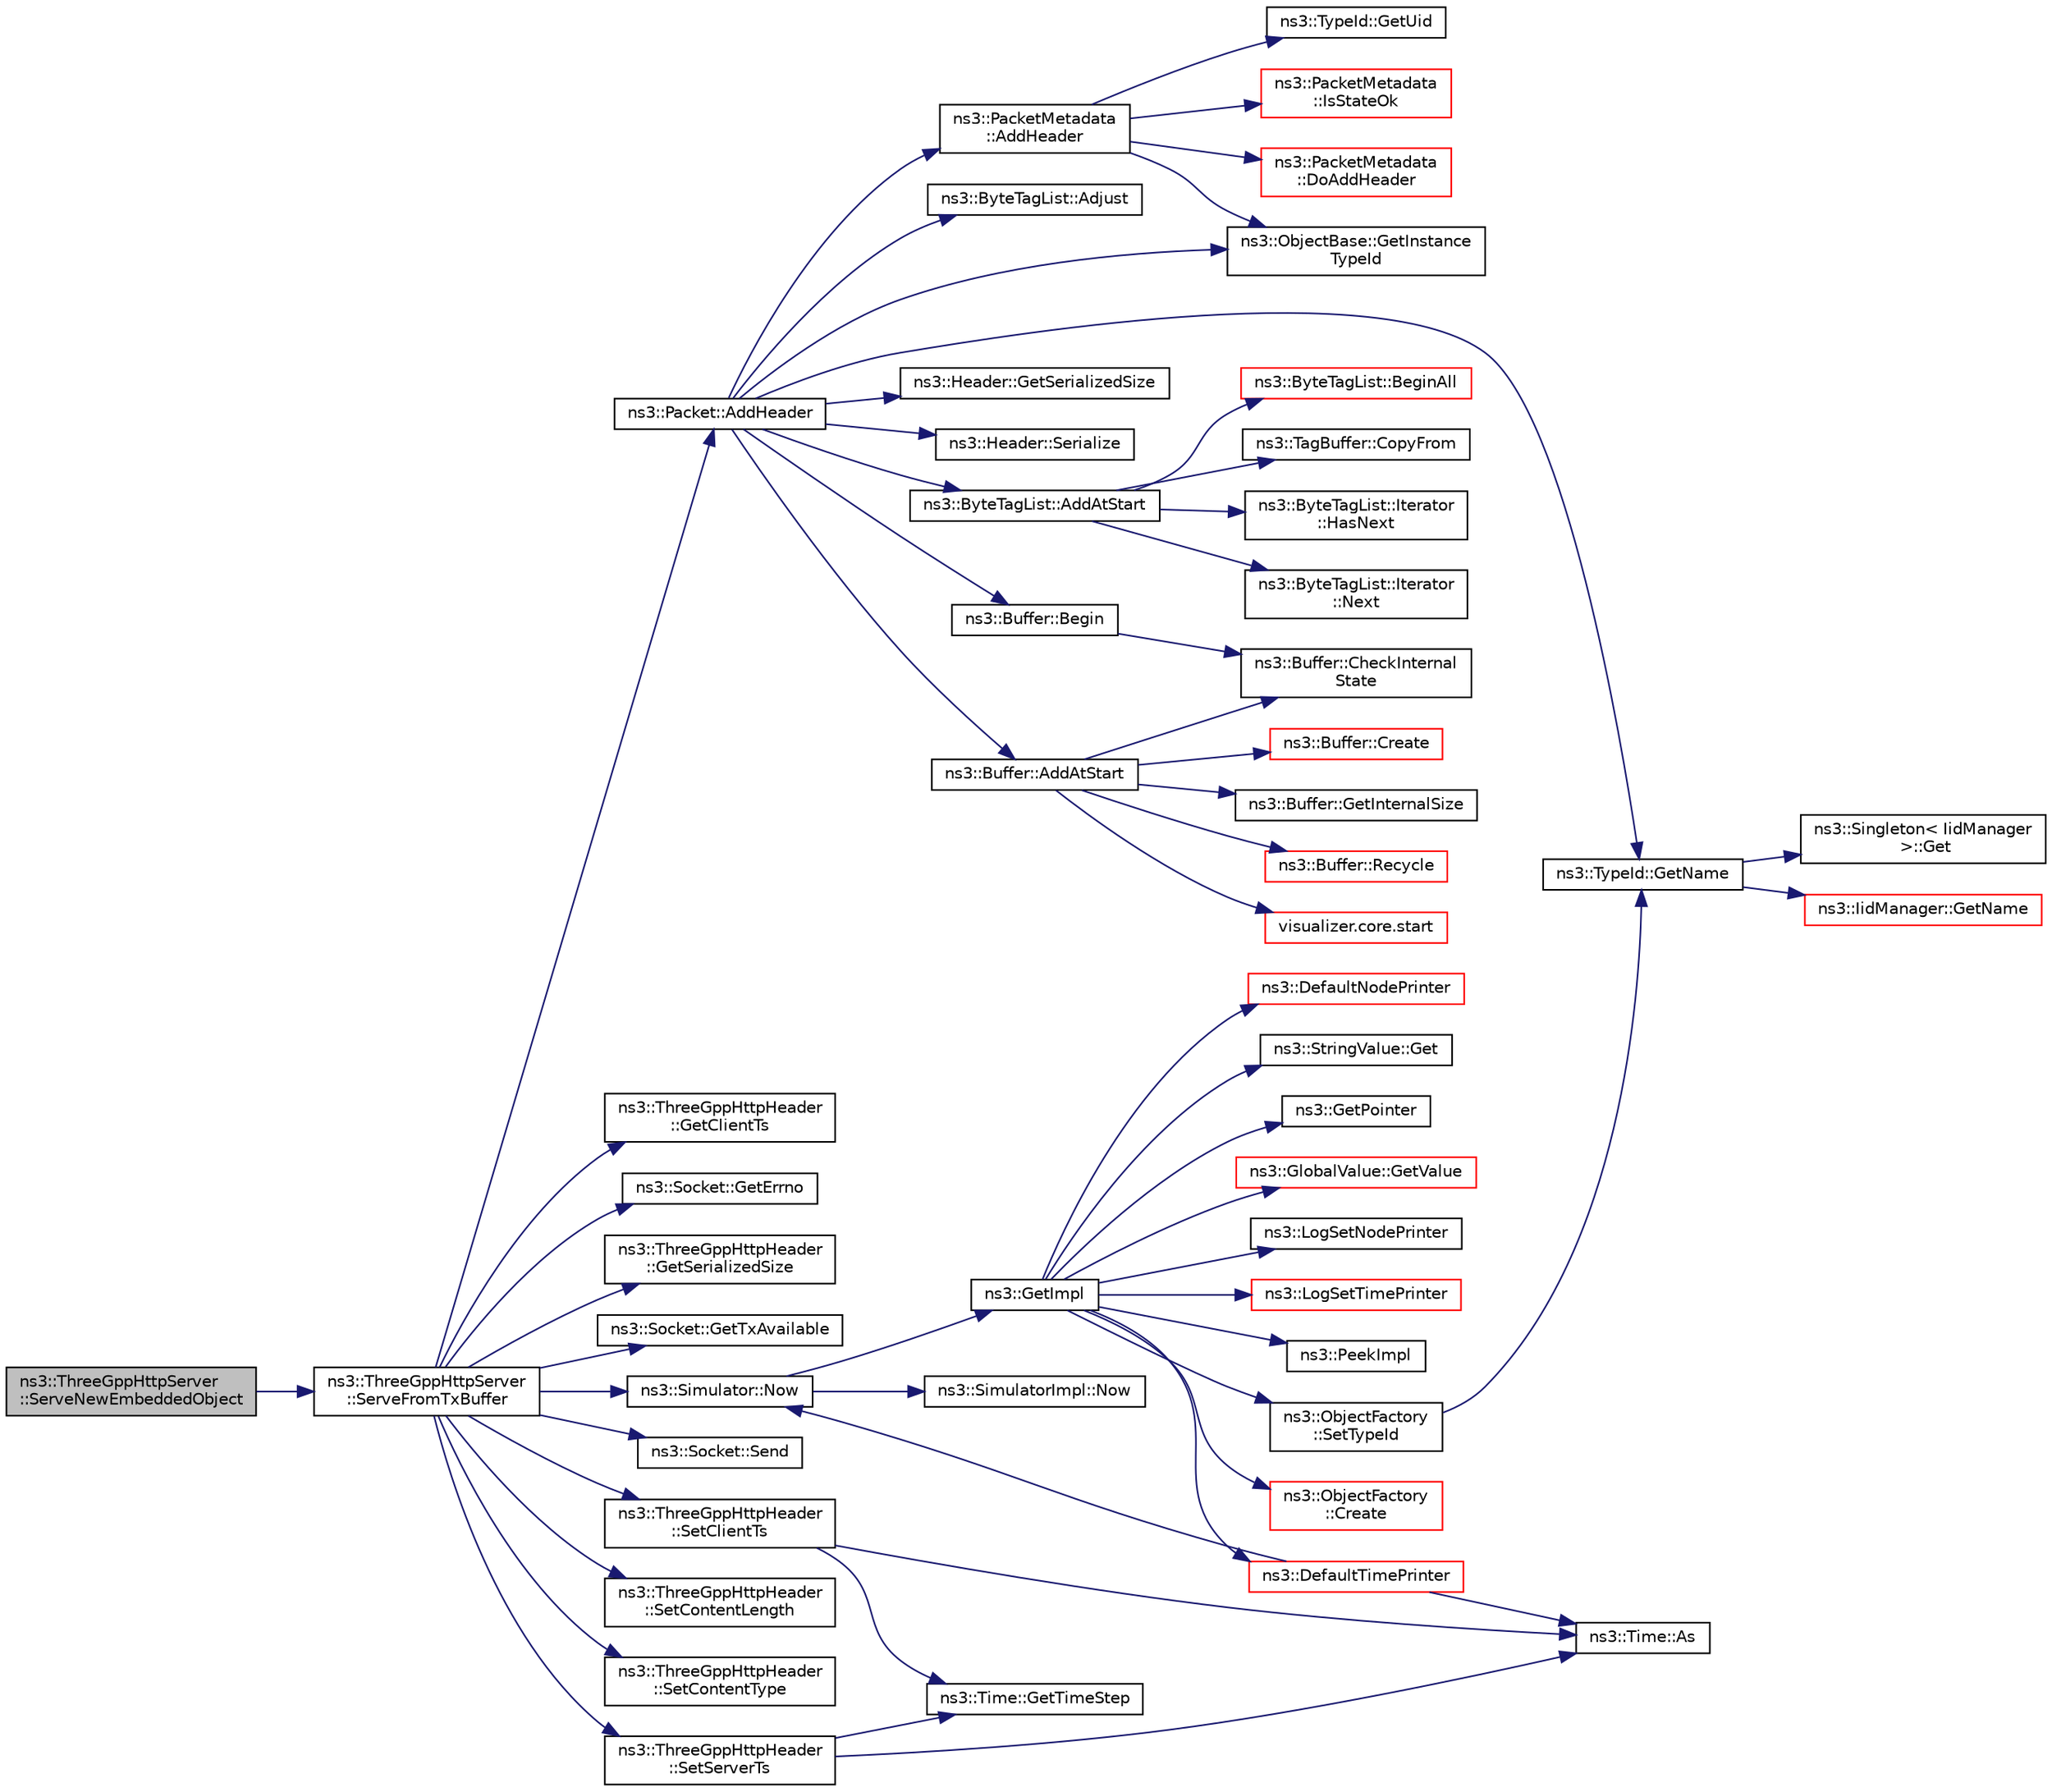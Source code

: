 digraph "ns3::ThreeGppHttpServer::ServeNewEmbeddedObject"
{
 // LATEX_PDF_SIZE
  edge [fontname="Helvetica",fontsize="10",labelfontname="Helvetica",labelfontsize="10"];
  node [fontname="Helvetica",fontsize="10",shape=record];
  rankdir="LR";
  Node1 [label="ns3::ThreeGppHttpServer\l::ServeNewEmbeddedObject",height=0.2,width=0.4,color="black", fillcolor="grey75", style="filled", fontcolor="black",tooltip="Generates a new embedded object and push it into the Tx buffer."];
  Node1 -> Node2 [color="midnightblue",fontsize="10",style="solid",fontname="Helvetica"];
  Node2 [label="ns3::ThreeGppHttpServer\l::ServeFromTxBuffer",height=0.2,width=0.4,color="black", fillcolor="white", style="filled",URL="$classns3_1_1_three_gpp_http_server.html#a1ec1346e9f5e0740304c315e6e9152a9",tooltip="Creates a packet out of a pending object in the Tx buffer send it over the given socket."];
  Node2 -> Node3 [color="midnightblue",fontsize="10",style="solid",fontname="Helvetica"];
  Node3 [label="ns3::Packet::AddHeader",height=0.2,width=0.4,color="black", fillcolor="white", style="filled",URL="$classns3_1_1_packet.html#a465108c595a0bc592095cbcab1832ed8",tooltip="Add header to this packet."];
  Node3 -> Node4 [color="midnightblue",fontsize="10",style="solid",fontname="Helvetica"];
  Node4 [label="ns3::ByteTagList::AddAtStart",height=0.2,width=0.4,color="black", fillcolor="white", style="filled",URL="$classns3_1_1_byte_tag_list.html#acb4563fbe4299c55af41ba7a166b71d5",tooltip="Make sure that all offsets are bigger than prependOffset which represents the location where new byte..."];
  Node4 -> Node5 [color="midnightblue",fontsize="10",style="solid",fontname="Helvetica"];
  Node5 [label="ns3::ByteTagList::BeginAll",height=0.2,width=0.4,color="red", fillcolor="white", style="filled",URL="$classns3_1_1_byte_tag_list.html#ab1d2c5671ea01900fa9ef58e33d1e739",tooltip="Returns an iterator pointing to the very first tag in this list."];
  Node4 -> Node7 [color="midnightblue",fontsize="10",style="solid",fontname="Helvetica"];
  Node7 [label="ns3::TagBuffer::CopyFrom",height=0.2,width=0.4,color="black", fillcolor="white", style="filled",URL="$classns3_1_1_tag_buffer.html#afe07a9e117449ff5b5d5857291671349",tooltip="Copy the nternal structure of another TagBuffer."];
  Node4 -> Node8 [color="midnightblue",fontsize="10",style="solid",fontname="Helvetica"];
  Node8 [label="ns3::ByteTagList::Iterator\l::HasNext",height=0.2,width=0.4,color="black", fillcolor="white", style="filled",URL="$classns3_1_1_byte_tag_list_1_1_iterator.html#a44e33e812e3eba4fdc168e36380853af",tooltip="Used to determine if the iterator is at the end of the byteTagList."];
  Node4 -> Node9 [color="midnightblue",fontsize="10",style="solid",fontname="Helvetica"];
  Node9 [label="ns3::ByteTagList::Iterator\l::Next",height=0.2,width=0.4,color="black", fillcolor="white", style="filled",URL="$classns3_1_1_byte_tag_list_1_1_iterator.html#af521864d800baab1d9c5262f59ce4433",tooltip="Returns the next Item from the ByteTagList."];
  Node3 -> Node10 [color="midnightblue",fontsize="10",style="solid",fontname="Helvetica"];
  Node10 [label="ns3::Buffer::AddAtStart",height=0.2,width=0.4,color="black", fillcolor="white", style="filled",URL="$classns3_1_1_buffer.html#a8abd8164c3671d3dadc98fc66fade7b1",tooltip=" "];
  Node10 -> Node11 [color="midnightblue",fontsize="10",style="solid",fontname="Helvetica"];
  Node11 [label="ns3::Buffer::CheckInternal\lState",height=0.2,width=0.4,color="black", fillcolor="white", style="filled",URL="$classns3_1_1_buffer.html#a200897ee202518b0d2bf91ead4e82be9",tooltip="Checks the internal buffer structures consistency."];
  Node10 -> Node12 [color="midnightblue",fontsize="10",style="solid",fontname="Helvetica"];
  Node12 [label="ns3::Buffer::Create",height=0.2,width=0.4,color="red", fillcolor="white", style="filled",URL="$classns3_1_1_buffer.html#a340c9888e35cf55d024808adfbd75913",tooltip="Create a buffer data storage."];
  Node10 -> Node15 [color="midnightblue",fontsize="10",style="solid",fontname="Helvetica"];
  Node15 [label="ns3::Buffer::GetInternalSize",height=0.2,width=0.4,color="black", fillcolor="white", style="filled",URL="$classns3_1_1_buffer.html#a1042168f1f6f3b24ad08a668662ab373",tooltip="Get the buffer real size."];
  Node10 -> Node16 [color="midnightblue",fontsize="10",style="solid",fontname="Helvetica"];
  Node16 [label="ns3::Buffer::Recycle",height=0.2,width=0.4,color="red", fillcolor="white", style="filled",URL="$classns3_1_1_buffer.html#aa14d4354b6de0c9d6044805f6503ecd2",tooltip="Recycle the buffer memory."];
  Node10 -> Node17 [color="midnightblue",fontsize="10",style="solid",fontname="Helvetica"];
  Node17 [label="visualizer.core.start",height=0.2,width=0.4,color="red", fillcolor="white", style="filled",URL="$namespacevisualizer_1_1core.html#a2a35e5d8a34af358b508dac8635754e0",tooltip=" "];
  Node3 -> Node20 [color="midnightblue",fontsize="10",style="solid",fontname="Helvetica"];
  Node20 [label="ns3::PacketMetadata\l::AddHeader",height=0.2,width=0.4,color="black", fillcolor="white", style="filled",URL="$classns3_1_1_packet_metadata.html#abdce736c4c5f647242f0808c0d2f9249",tooltip="Add an header."];
  Node20 -> Node21 [color="midnightblue",fontsize="10",style="solid",fontname="Helvetica"];
  Node21 [label="ns3::PacketMetadata\l::DoAddHeader",height=0.2,width=0.4,color="red", fillcolor="white", style="filled",URL="$classns3_1_1_packet_metadata.html#ae5ad09674e28733405c49b2655c51a5a",tooltip="Add an header."];
  Node20 -> Node33 [color="midnightblue",fontsize="10",style="solid",fontname="Helvetica"];
  Node33 [label="ns3::ObjectBase::GetInstance\lTypeId",height=0.2,width=0.4,color="black", fillcolor="white", style="filled",URL="$classns3_1_1_object_base.html#abe5b43a6f5b99a92a4c3122db31f06fb",tooltip="Get the most derived TypeId for this Object."];
  Node20 -> Node34 [color="midnightblue",fontsize="10",style="solid",fontname="Helvetica"];
  Node34 [label="ns3::TypeId::GetUid",height=0.2,width=0.4,color="black", fillcolor="white", style="filled",URL="$classns3_1_1_type_id.html#a429535085325d6f926724771446d9047",tooltip="Get the internal id of this TypeId."];
  Node20 -> Node35 [color="midnightblue",fontsize="10",style="solid",fontname="Helvetica"];
  Node35 [label="ns3::PacketMetadata\l::IsStateOk",height=0.2,width=0.4,color="red", fillcolor="white", style="filled",URL="$classns3_1_1_packet_metadata.html#a547dc7d09f1b2d41a28445a91c2fcf37",tooltip="Check if the metadata state is ok."];
  Node3 -> Node40 [color="midnightblue",fontsize="10",style="solid",fontname="Helvetica"];
  Node40 [label="ns3::ByteTagList::Adjust",height=0.2,width=0.4,color="black", fillcolor="white", style="filled",URL="$classns3_1_1_byte_tag_list.html#a1fec06d7e6daaf8039cf2a148e4090f2",tooltip="Adjust the offsets stored internally by the adjustment delta."];
  Node3 -> Node41 [color="midnightblue",fontsize="10",style="solid",fontname="Helvetica"];
  Node41 [label="ns3::Buffer::Begin",height=0.2,width=0.4,color="black", fillcolor="white", style="filled",URL="$classns3_1_1_buffer.html#acb977a0179de9abe4e295ce22023b4ca",tooltip=" "];
  Node41 -> Node11 [color="midnightblue",fontsize="10",style="solid",fontname="Helvetica"];
  Node3 -> Node33 [color="midnightblue",fontsize="10",style="solid",fontname="Helvetica"];
  Node3 -> Node42 [color="midnightblue",fontsize="10",style="solid",fontname="Helvetica"];
  Node42 [label="ns3::TypeId::GetName",height=0.2,width=0.4,color="black", fillcolor="white", style="filled",URL="$classns3_1_1_type_id.html#abc4965475a579c2afdc668d7a7d58374",tooltip="Get the name."];
  Node42 -> Node43 [color="midnightblue",fontsize="10",style="solid",fontname="Helvetica"];
  Node43 [label="ns3::Singleton\< IidManager\l \>::Get",height=0.2,width=0.4,color="black", fillcolor="white", style="filled",URL="$classns3_1_1_singleton.html#a80a2cd3c25a27ea72add7a9f7a141ffa",tooltip="Get a pointer to the singleton instance."];
  Node42 -> Node44 [color="midnightblue",fontsize="10",style="solid",fontname="Helvetica"];
  Node44 [label="ns3::IidManager::GetName",height=0.2,width=0.4,color="red", fillcolor="white", style="filled",URL="$classns3_1_1_iid_manager.html#a6658aaa8120efd885e98addb76a6f1d4",tooltip="Get the name of a type id."];
  Node3 -> Node46 [color="midnightblue",fontsize="10",style="solid",fontname="Helvetica"];
  Node46 [label="ns3::Header::GetSerializedSize",height=0.2,width=0.4,color="black", fillcolor="white", style="filled",URL="$classns3_1_1_header.html#a6ef0497eabc1b1fb0ad42738eb73f934",tooltip=" "];
  Node3 -> Node47 [color="midnightblue",fontsize="10",style="solid",fontname="Helvetica"];
  Node47 [label="ns3::Header::Serialize",height=0.2,width=0.4,color="black", fillcolor="white", style="filled",URL="$classns3_1_1_header.html#afb61f1aac69ff8349a6bfe521fab5404",tooltip=" "];
  Node2 -> Node48 [color="midnightblue",fontsize="10",style="solid",fontname="Helvetica"];
  Node48 [label="ns3::ThreeGppHttpHeader\l::GetClientTs",height=0.2,width=0.4,color="black", fillcolor="white", style="filled",URL="$classns3_1_1_three_gpp_http_header.html#a3037b90b7d8f666cf968a3277a865809",tooltip=" "];
  Node2 -> Node49 [color="midnightblue",fontsize="10",style="solid",fontname="Helvetica"];
  Node49 [label="ns3::Socket::GetErrno",height=0.2,width=0.4,color="black", fillcolor="white", style="filled",URL="$classns3_1_1_socket.html#ae489616249d946f3c0dc831c05d0d711",tooltip="Get last error number."];
  Node2 -> Node50 [color="midnightblue",fontsize="10",style="solid",fontname="Helvetica"];
  Node50 [label="ns3::ThreeGppHttpHeader\l::GetSerializedSize",height=0.2,width=0.4,color="black", fillcolor="white", style="filled",URL="$classns3_1_1_three_gpp_http_header.html#a7bebd97c1ee0e8c410387f33c83b8553",tooltip=" "];
  Node2 -> Node51 [color="midnightblue",fontsize="10",style="solid",fontname="Helvetica"];
  Node51 [label="ns3::Socket::GetTxAvailable",height=0.2,width=0.4,color="black", fillcolor="white", style="filled",URL="$classns3_1_1_socket.html#ae7cf62e3acf44106bfa1d40eaeaec151",tooltip="Returns the number of bytes which can be sent in a single call to Send."];
  Node2 -> Node52 [color="midnightblue",fontsize="10",style="solid",fontname="Helvetica"];
  Node52 [label="ns3::Simulator::Now",height=0.2,width=0.4,color="black", fillcolor="white", style="filled",URL="$classns3_1_1_simulator.html#ac3178fa975b419f7875e7105be122800",tooltip="Return the current simulation virtual time."];
  Node52 -> Node53 [color="midnightblue",fontsize="10",style="solid",fontname="Helvetica"];
  Node53 [label="ns3::GetImpl",height=0.2,width=0.4,color="black", fillcolor="white", style="filled",URL="$group__simulator.html#ga42eb4eddad41528d4d99794a3dae3fd0",tooltip="Get the SimulatorImpl singleton."];
  Node53 -> Node54 [color="midnightblue",fontsize="10",style="solid",fontname="Helvetica"];
  Node54 [label="ns3::ObjectFactory\l::Create",height=0.2,width=0.4,color="red", fillcolor="white", style="filled",URL="$classns3_1_1_object_factory.html#a52eda277f4aaab54266134ba48102ad7",tooltip="Create an Object instance of the configured TypeId."];
  Node53 -> Node78 [color="midnightblue",fontsize="10",style="solid",fontname="Helvetica"];
  Node78 [label="ns3::DefaultNodePrinter",height=0.2,width=0.4,color="red", fillcolor="white", style="filled",URL="$group__logging.html#gac4c06cbbed12229d85991ced145f6be2",tooltip="Default node id printer implementation."];
  Node53 -> Node81 [color="midnightblue",fontsize="10",style="solid",fontname="Helvetica"];
  Node81 [label="ns3::DefaultTimePrinter",height=0.2,width=0.4,color="red", fillcolor="white", style="filled",URL="$namespacens3.html#ae01c3c7786b644dfb8a0bb8f1201b269",tooltip="Default Time printer."];
  Node81 -> Node82 [color="midnightblue",fontsize="10",style="solid",fontname="Helvetica"];
  Node82 [label="ns3::Time::As",height=0.2,width=0.4,color="black", fillcolor="white", style="filled",URL="$classns3_1_1_time.html#ad5198e31c2512226ca0e58b31fad7fd0",tooltip="Attach a unit to a Time, to facilitate output in a specific unit."];
  Node81 -> Node52 [color="midnightblue",fontsize="10",style="solid",fontname="Helvetica"];
  Node53 -> Node84 [color="midnightblue",fontsize="10",style="solid",fontname="Helvetica"];
  Node84 [label="ns3::StringValue::Get",height=0.2,width=0.4,color="black", fillcolor="white", style="filled",URL="$classns3_1_1_string_value.html#a6f208c2778fe1c7882e5cb429b8326ae",tooltip=" "];
  Node53 -> Node85 [color="midnightblue",fontsize="10",style="solid",fontname="Helvetica"];
  Node85 [label="ns3::GetPointer",height=0.2,width=0.4,color="black", fillcolor="white", style="filled",URL="$namespacens3.html#ab4e173cdfd43d17c1a40d5348510a670",tooltip=" "];
  Node53 -> Node86 [color="midnightblue",fontsize="10",style="solid",fontname="Helvetica"];
  Node86 [label="ns3::GlobalValue::GetValue",height=0.2,width=0.4,color="red", fillcolor="white", style="filled",URL="$classns3_1_1_global_value.html#a48a99242193fb69609a17332733e8600",tooltip="Get the value."];
  Node53 -> Node88 [color="midnightblue",fontsize="10",style="solid",fontname="Helvetica"];
  Node88 [label="ns3::LogSetNodePrinter",height=0.2,width=0.4,color="black", fillcolor="white", style="filled",URL="$namespacens3.html#aebac73305345f2e2803fdeb102a7705e",tooltip="Set the LogNodePrinter function to be used to prepend log messages with the node id."];
  Node53 -> Node89 [color="midnightblue",fontsize="10",style="solid",fontname="Helvetica"];
  Node89 [label="ns3::LogSetTimePrinter",height=0.2,width=0.4,color="red", fillcolor="white", style="filled",URL="$namespacens3.html#a46cd76678f7da29799d1b41994e12ec1",tooltip="Set the TimePrinter function to be used to prepend log messages with the simulation time."];
  Node53 -> Node94 [color="midnightblue",fontsize="10",style="solid",fontname="Helvetica"];
  Node94 [label="ns3::PeekImpl",height=0.2,width=0.4,color="black", fillcolor="white", style="filled",URL="$group__simulator.html#ga233c5c38de117e4e4a5a9cd168694792",tooltip="Get the static SimulatorImpl instance."];
  Node53 -> Node95 [color="midnightblue",fontsize="10",style="solid",fontname="Helvetica"];
  Node95 [label="ns3::ObjectFactory\l::SetTypeId",height=0.2,width=0.4,color="black", fillcolor="white", style="filled",URL="$classns3_1_1_object_factory.html#a77dcd099064038a1eb7a6b8251229ec3",tooltip="Set the TypeId of the Objects to be created by this factory."];
  Node95 -> Node42 [color="midnightblue",fontsize="10",style="solid",fontname="Helvetica"];
  Node52 -> Node96 [color="midnightblue",fontsize="10",style="solid",fontname="Helvetica"];
  Node96 [label="ns3::SimulatorImpl::Now",height=0.2,width=0.4,color="black", fillcolor="white", style="filled",URL="$classns3_1_1_simulator_impl.html#aa516c50060846adc6fd316e83ef0797c",tooltip="Return the current simulation virtual time."];
  Node2 -> Node97 [color="midnightblue",fontsize="10",style="solid",fontname="Helvetica"];
  Node97 [label="ns3::Socket::Send",height=0.2,width=0.4,color="black", fillcolor="white", style="filled",URL="$classns3_1_1_socket.html#a036901c8f485fe5b6eab93b7f2ec289d",tooltip="Send data (or dummy data) to the remote host."];
  Node2 -> Node98 [color="midnightblue",fontsize="10",style="solid",fontname="Helvetica"];
  Node98 [label="ns3::ThreeGppHttpHeader\l::SetClientTs",height=0.2,width=0.4,color="black", fillcolor="white", style="filled",URL="$classns3_1_1_three_gpp_http_header.html#a0154a3596a01633a184dbcd3b7125bb7",tooltip=" "];
  Node98 -> Node82 [color="midnightblue",fontsize="10",style="solid",fontname="Helvetica"];
  Node98 -> Node99 [color="midnightblue",fontsize="10",style="solid",fontname="Helvetica"];
  Node99 [label="ns3::Time::GetTimeStep",height=0.2,width=0.4,color="black", fillcolor="white", style="filled",URL="$classns3_1_1_time.html#a363390860dcce2d549b83b5fe3e08657",tooltip="Get the raw time value, in the current resolution unit."];
  Node2 -> Node100 [color="midnightblue",fontsize="10",style="solid",fontname="Helvetica"];
  Node100 [label="ns3::ThreeGppHttpHeader\l::SetContentLength",height=0.2,width=0.4,color="black", fillcolor="white", style="filled",URL="$classns3_1_1_three_gpp_http_header.html#a3f0fab7c665151810d2258bbf0de5b9f",tooltip=" "];
  Node2 -> Node101 [color="midnightblue",fontsize="10",style="solid",fontname="Helvetica"];
  Node101 [label="ns3::ThreeGppHttpHeader\l::SetContentType",height=0.2,width=0.4,color="black", fillcolor="white", style="filled",URL="$classns3_1_1_three_gpp_http_header.html#a545bd38289bcb5d5c096a33d11a0824e",tooltip=" "];
  Node2 -> Node102 [color="midnightblue",fontsize="10",style="solid",fontname="Helvetica"];
  Node102 [label="ns3::ThreeGppHttpHeader\l::SetServerTs",height=0.2,width=0.4,color="black", fillcolor="white", style="filled",URL="$classns3_1_1_three_gpp_http_header.html#a08de8b0d03f49ec3b366d15336f0445b",tooltip=" "];
  Node102 -> Node82 [color="midnightblue",fontsize="10",style="solid",fontname="Helvetica"];
  Node102 -> Node99 [color="midnightblue",fontsize="10",style="solid",fontname="Helvetica"];
}
